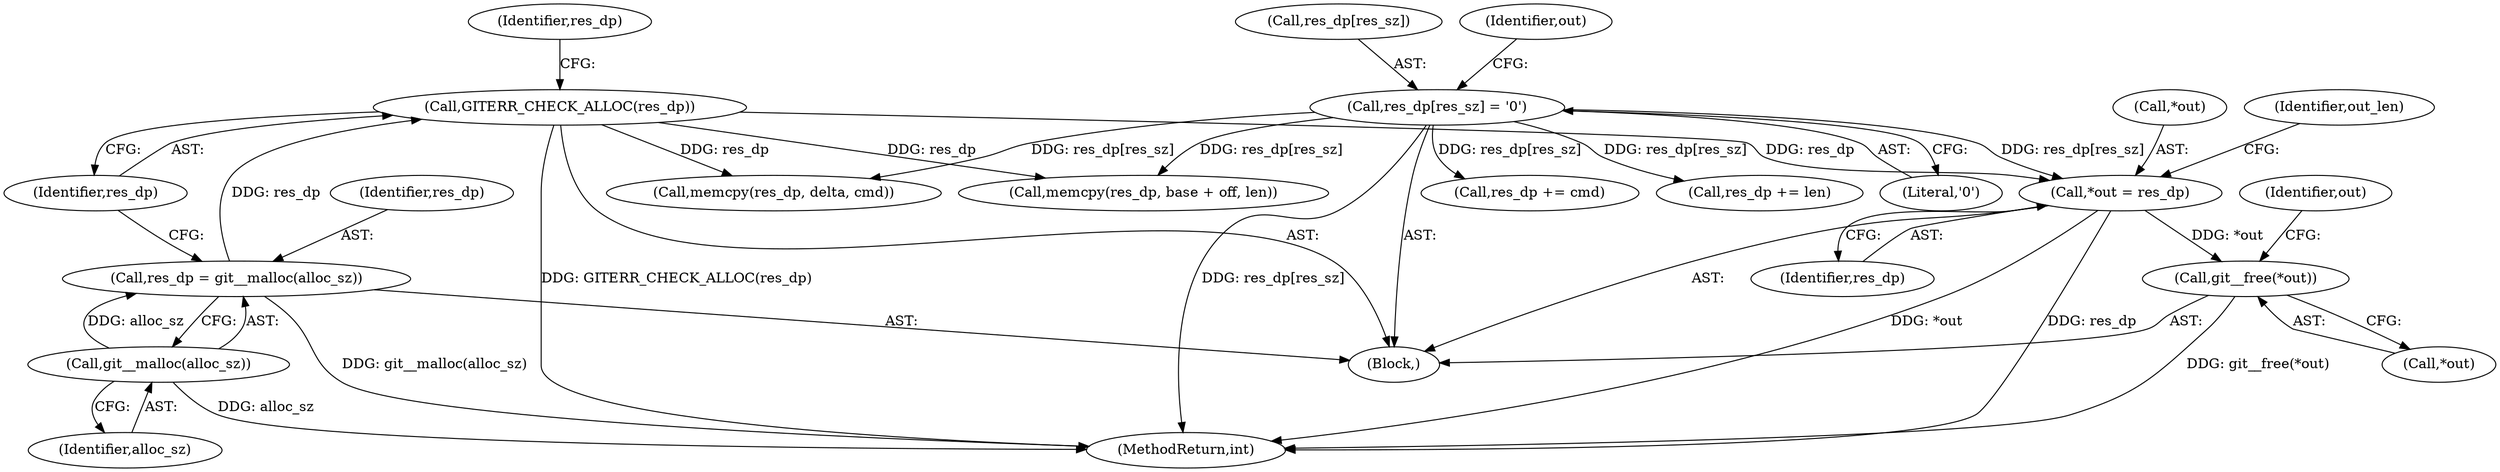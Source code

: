 digraph "0_libgit2_3f461902dc1072acb8b7607ee65d0a0458ffac2a@API" {
"1000359" [label="(Call,git__free(*out))"];
"1000182" [label="(Call,*out = res_dp)"];
"1000177" [label="(Call,res_dp[res_sz] = '\0')"];
"1000175" [label="(Call,GITERR_CHECK_ALLOC(res_dp))"];
"1000171" [label="(Call,res_dp = git__malloc(alloc_sz))"];
"1000173" [label="(Call,git__malloc(alloc_sz))"];
"1000182" [label="(Call,*out = res_dp)"];
"1000188" [label="(Identifier,out_len)"];
"1000175" [label="(Call,GITERR_CHECK_ALLOC(res_dp))"];
"1000177" [label="(Call,res_dp[res_sz] = '\0')"];
"1000360" [label="(Call,*out)"];
"1000111" [label="(Block,)"];
"1000171" [label="(Call,res_dp = git__malloc(alloc_sz))"];
"1000340" [label="(Call,res_dp += cmd)"];
"1000184" [label="(Identifier,out)"];
"1000359" [label="(Call,git__free(*out))"];
"1000312" [label="(Call,res_dp += len)"];
"1000376" [label="(MethodReturn,int)"];
"1000183" [label="(Call,*out)"];
"1000178" [label="(Call,res_dp[res_sz])"];
"1000179" [label="(Identifier,res_dp)"];
"1000306" [label="(Call,memcpy(res_dp, base + off, len))"];
"1000176" [label="(Identifier,res_dp)"];
"1000174" [label="(Identifier,alloc_sz)"];
"1000333" [label="(Call,memcpy(res_dp, delta, cmd))"];
"1000173" [label="(Call,git__malloc(alloc_sz))"];
"1000172" [label="(Identifier,res_dp)"];
"1000185" [label="(Identifier,res_dp)"];
"1000181" [label="(Literal,'\0')"];
"1000364" [label="(Identifier,out)"];
"1000359" -> "1000111"  [label="AST: "];
"1000359" -> "1000360"  [label="CFG: "];
"1000360" -> "1000359"  [label="AST: "];
"1000364" -> "1000359"  [label="CFG: "];
"1000359" -> "1000376"  [label="DDG: git__free(*out)"];
"1000182" -> "1000359"  [label="DDG: *out"];
"1000182" -> "1000111"  [label="AST: "];
"1000182" -> "1000185"  [label="CFG: "];
"1000183" -> "1000182"  [label="AST: "];
"1000185" -> "1000182"  [label="AST: "];
"1000188" -> "1000182"  [label="CFG: "];
"1000182" -> "1000376"  [label="DDG: res_dp"];
"1000182" -> "1000376"  [label="DDG: *out"];
"1000177" -> "1000182"  [label="DDG: res_dp[res_sz]"];
"1000175" -> "1000182"  [label="DDG: res_dp"];
"1000177" -> "1000111"  [label="AST: "];
"1000177" -> "1000181"  [label="CFG: "];
"1000178" -> "1000177"  [label="AST: "];
"1000181" -> "1000177"  [label="AST: "];
"1000184" -> "1000177"  [label="CFG: "];
"1000177" -> "1000376"  [label="DDG: res_dp[res_sz]"];
"1000177" -> "1000306"  [label="DDG: res_dp[res_sz]"];
"1000177" -> "1000312"  [label="DDG: res_dp[res_sz]"];
"1000177" -> "1000333"  [label="DDG: res_dp[res_sz]"];
"1000177" -> "1000340"  [label="DDG: res_dp[res_sz]"];
"1000175" -> "1000111"  [label="AST: "];
"1000175" -> "1000176"  [label="CFG: "];
"1000176" -> "1000175"  [label="AST: "];
"1000179" -> "1000175"  [label="CFG: "];
"1000175" -> "1000376"  [label="DDG: GITERR_CHECK_ALLOC(res_dp)"];
"1000171" -> "1000175"  [label="DDG: res_dp"];
"1000175" -> "1000306"  [label="DDG: res_dp"];
"1000175" -> "1000333"  [label="DDG: res_dp"];
"1000171" -> "1000111"  [label="AST: "];
"1000171" -> "1000173"  [label="CFG: "];
"1000172" -> "1000171"  [label="AST: "];
"1000173" -> "1000171"  [label="AST: "];
"1000176" -> "1000171"  [label="CFG: "];
"1000171" -> "1000376"  [label="DDG: git__malloc(alloc_sz)"];
"1000173" -> "1000171"  [label="DDG: alloc_sz"];
"1000173" -> "1000174"  [label="CFG: "];
"1000174" -> "1000173"  [label="AST: "];
"1000173" -> "1000376"  [label="DDG: alloc_sz"];
}
